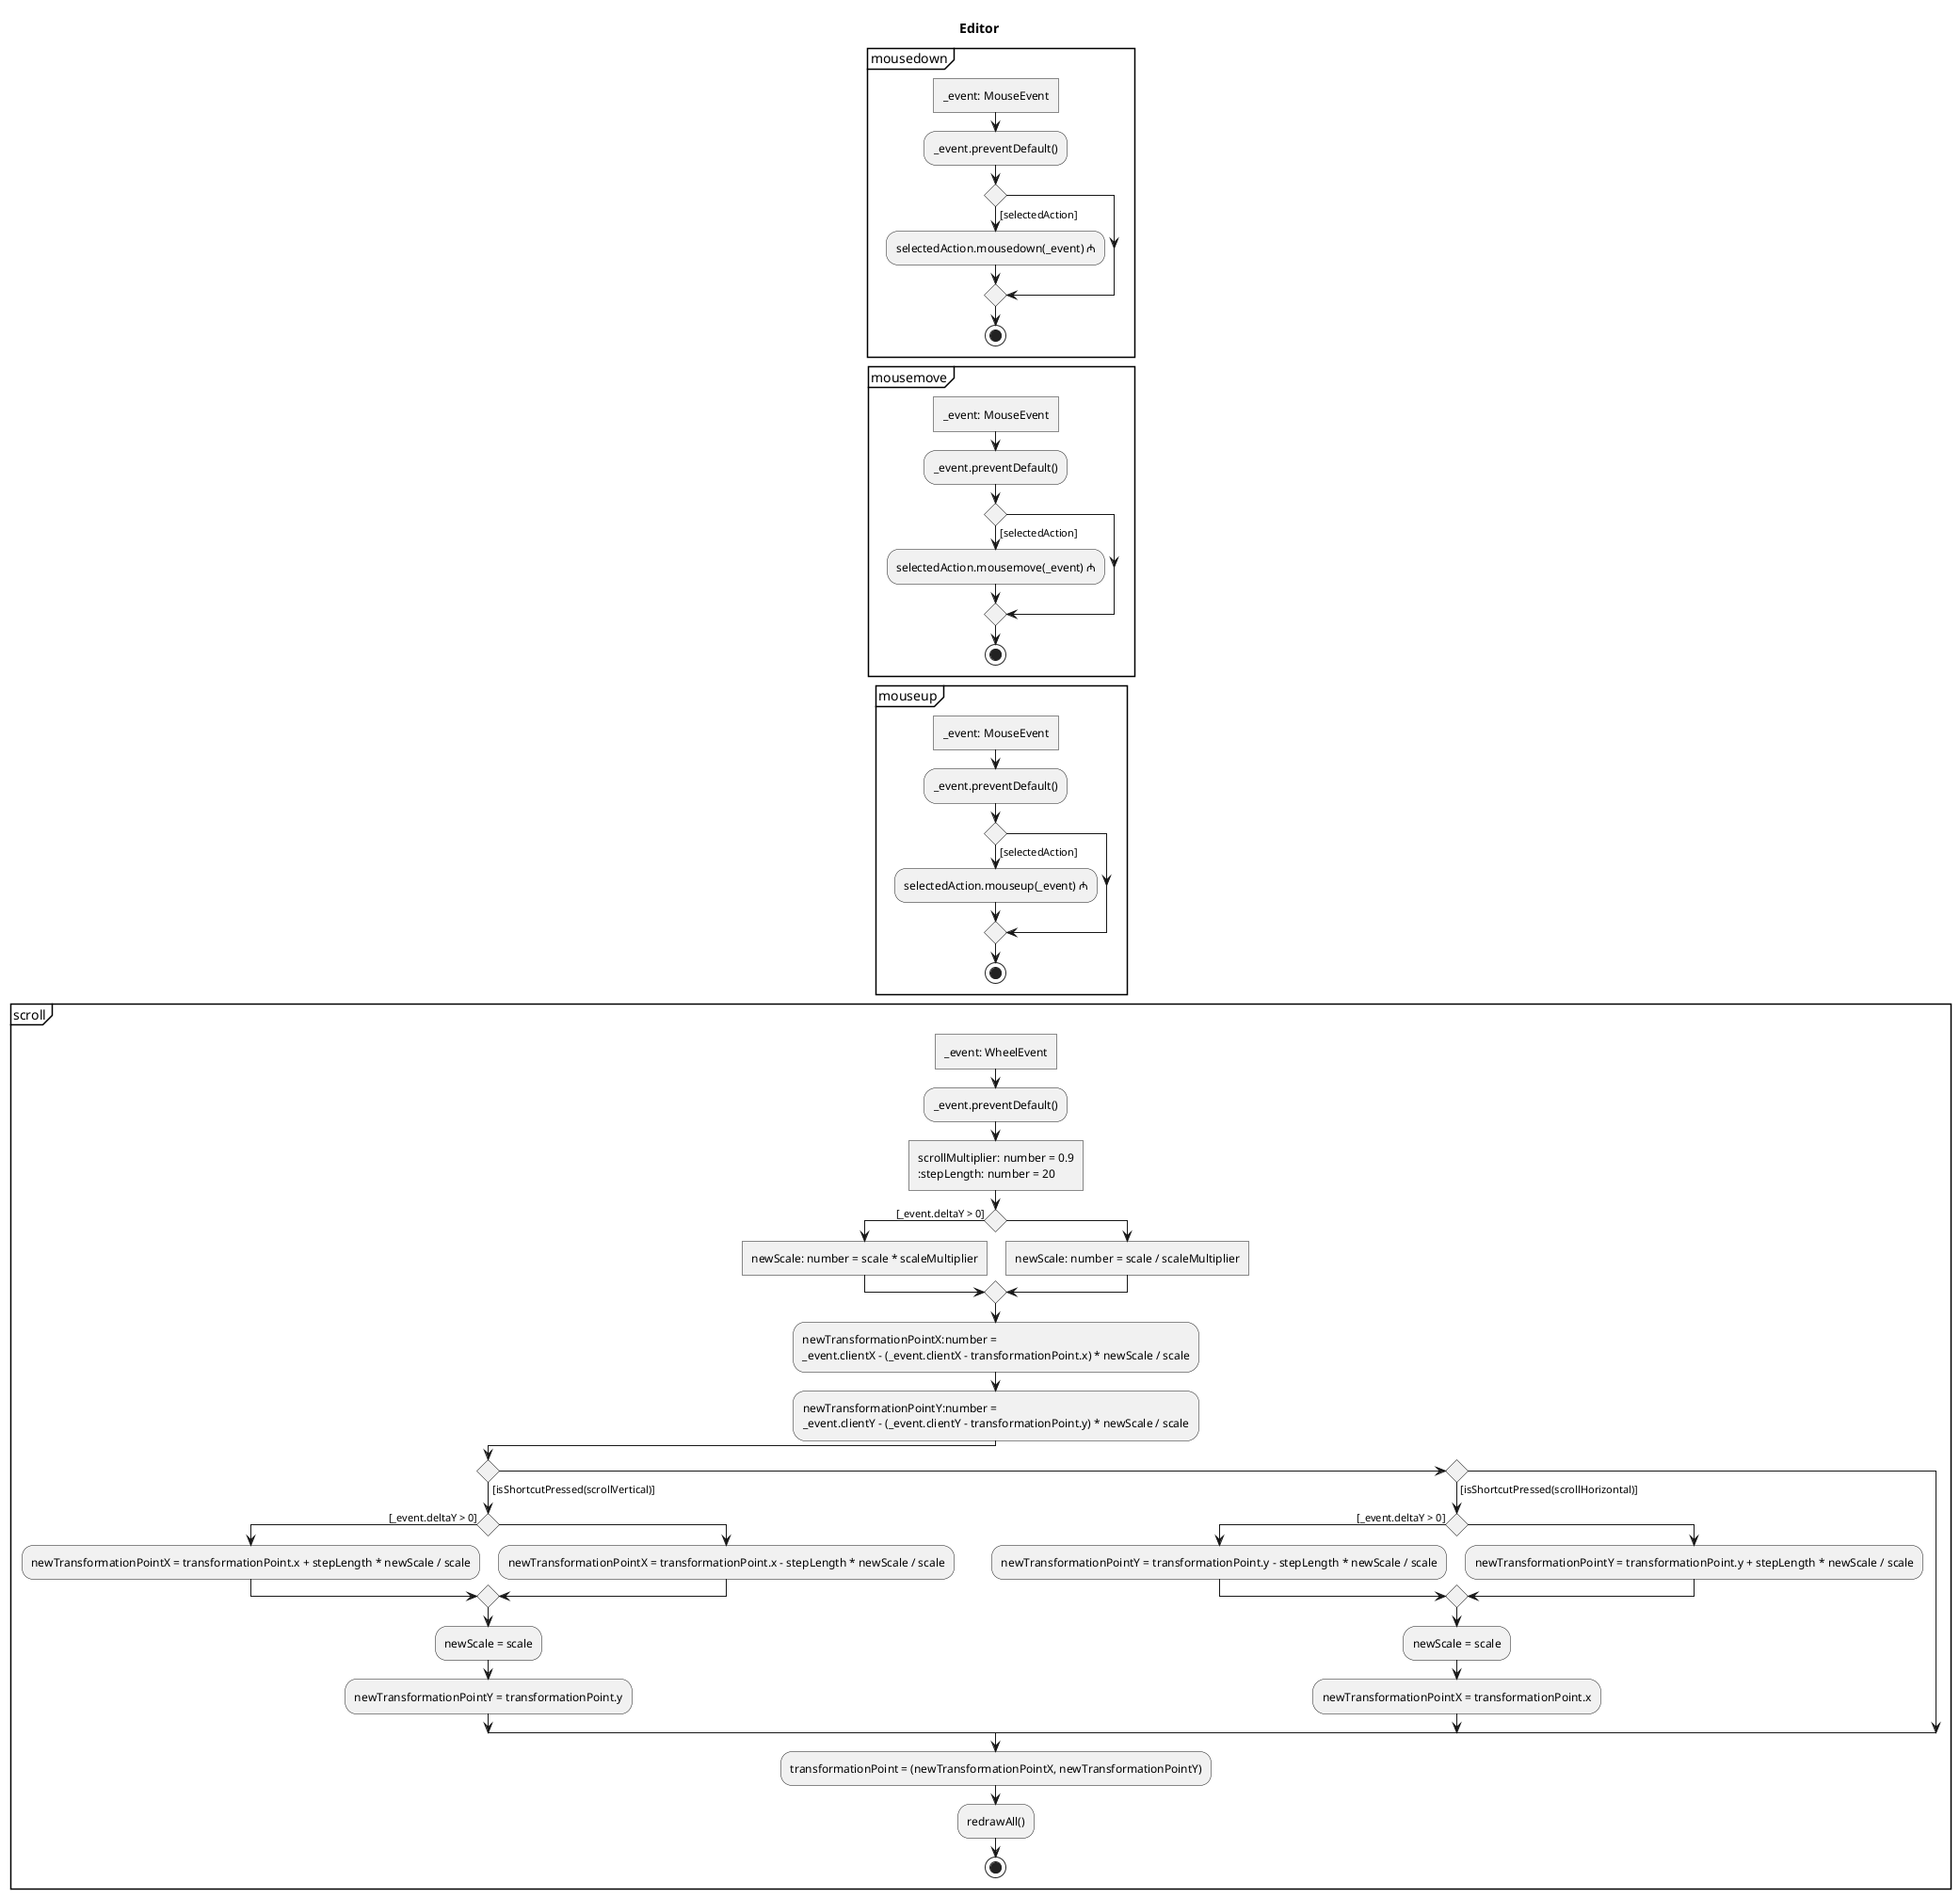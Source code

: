 @startuml Mouse Management
skinparam monochrome true

title Editor

partition mousedown {
	:_event: MouseEvent]
	:_event.preventDefault();
	if() then ([selectedAction])
		:selectedAction.mousedown(_event) ₼;
	endif
	stop 
}
break

partition mousemove {
	:_event: MouseEvent]
	:_event.preventDefault();
	if() then ([selectedAction])
		:selectedAction.mousemove(_event) ₼;
	endif
	stop 
}
break
partition mouseup {
	:_event: MouseEvent]
	:_event.preventDefault();
	if() then ([selectedAction])
		:selectedAction.mouseup(_event) ₼;
	endif
	stop 
}

partition scroll {
	:_event: WheelEvent]
	:_event.preventDefault();
	:scrollMultiplier: number = 0.9
	:stepLength: number = 20]
	if() then ([_event.deltaY > 0])
		:newScale: number = scale * scaleMultiplier]
	else 
		:newScale: number = scale / scaleMultiplier]
	endif

	:newTransformationPointX:number = 
	_event.clientX - (_event.clientX - transformationPoint.x) * newScale / scale;
	:newTransformationPointY:number = 
	_event.clientY - (_event.clientY - transformationPoint.y) * newScale / scale;


	if() then ([isShortcutPressed(scrollVertical)])
		if() then ([_event.deltaY > 0])
			:newTransformationPointX = transformationPoint.x + stepLength * newScale / scale;
		else 
			:newTransformationPointX = transformationPoint.x - stepLength * newScale / scale;
		endif
		:newScale = scale;
		:newTransformationPointY = transformationPoint.y;
	elseif() then ([isShortcutPressed(scrollHorizontal)])
		if() then ([_event.deltaY > 0])
			:newTransformationPointY = transformationPoint.y - stepLength * newScale / scale;
		else 
			:newTransformationPointY = transformationPoint.y + stepLength * newScale / scale;
		endif
		:newScale = scale;
		:newTransformationPointX = transformationPoint.x;
	endif

	:transformationPoint = (newTransformationPointX, newTransformationPointY);
	:redrawAll();
	stop 
}



@enduml